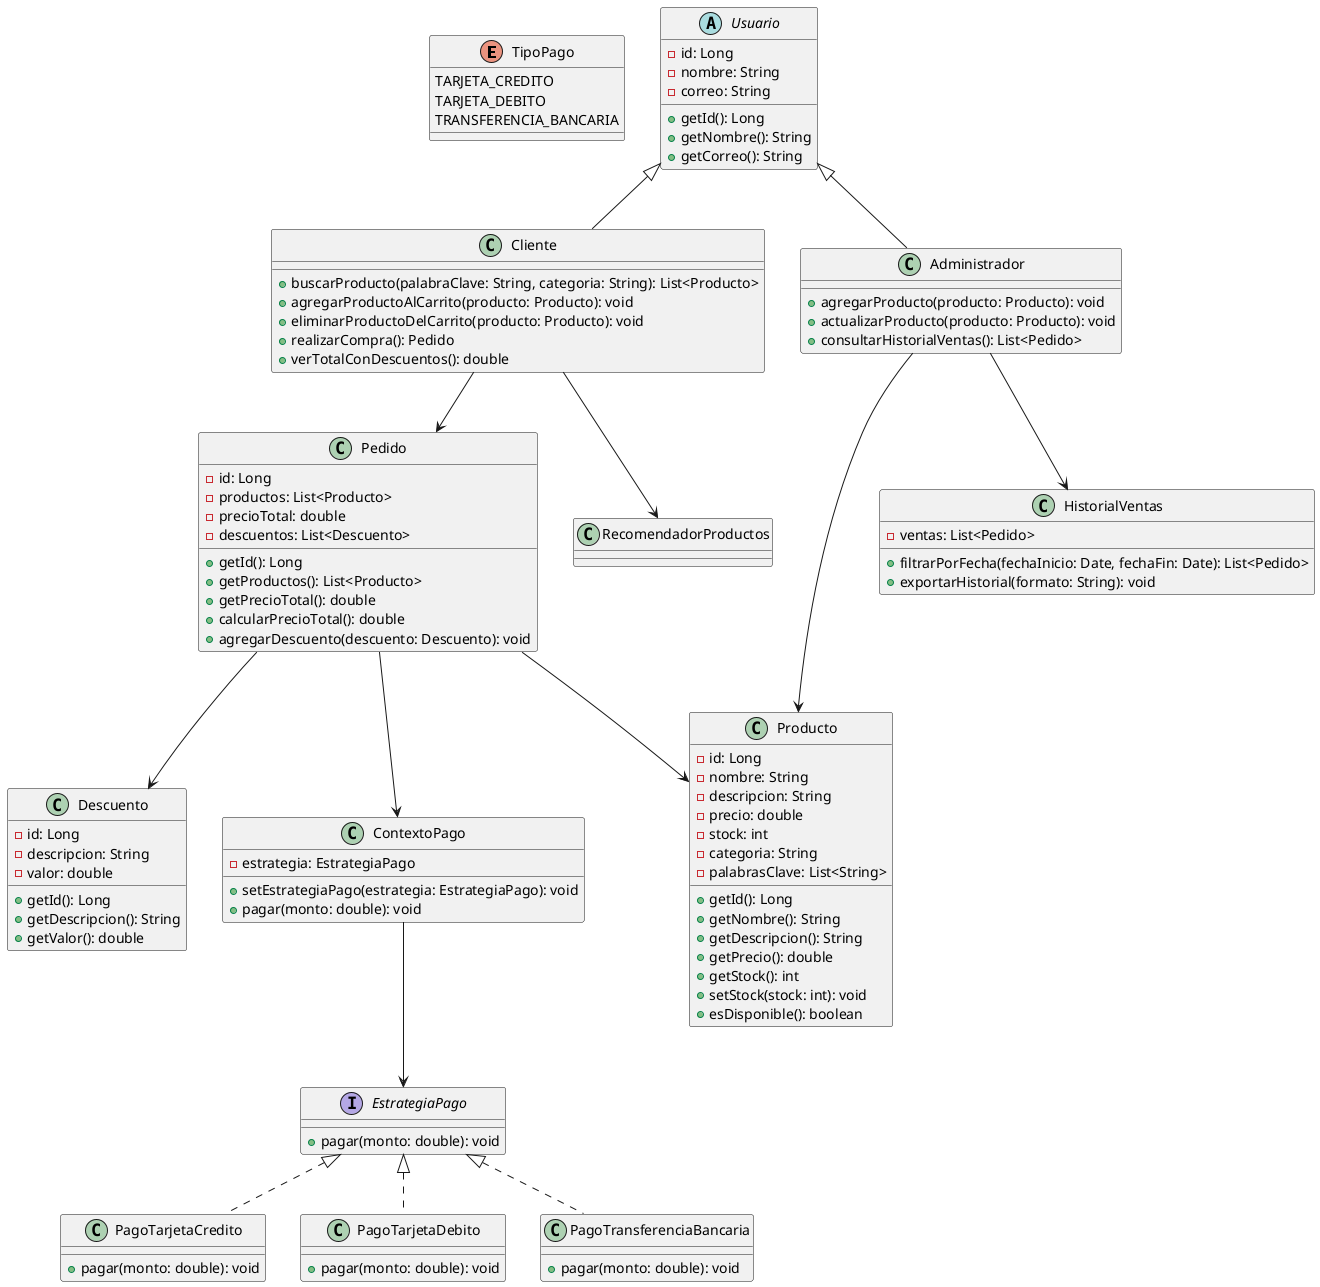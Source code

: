 @startuml iteracion1_VentaProductosLinea

' Enumeraciones
enum TipoPago {
    TARJETA_CREDITO
    TARJETA_DEBITO
    TRANSFERENCIA_BANCARIA
}

' Interfaces para patrón Strategy
interface EstrategiaPago {
    +pagar(monto: double): void
}

' Clases abstractas
abstract class Usuario {
    -id: Long
    -nombre: String
    -correo: String
    +getId(): Long
    +getNombre(): String
    +getCorreo(): String
}

' Clases concretas de Usuario
class Cliente extends Usuario {
    +buscarProducto(palabraClave: String, categoria: String): List<Producto>
    +agregarProductoAlCarrito(producto: Producto): void
    +eliminarProductoDelCarrito(producto: Producto): void
    +realizarCompra(): Pedido
    +verTotalConDescuentos(): double
}

class Administrador extends Usuario {
    +agregarProducto(producto: Producto): void
    +actualizarProducto(producto: Producto): void
    +consultarHistorialVentas(): List<Pedido>
}

' Clase Producto (Parte del patrón Composite)
class Producto {
    -id: Long
    -nombre: String
    -descripcion: String
    -precio: double
    -stock: int
    -categoria: String
    -palabrasClave: List<String>
    +getId(): Long
    +getNombre(): String
    +getDescripcion(): String
    +getPrecio(): double
    +getStock(): int
    +setStock(stock: int): void
    +esDisponible(): boolean
}

' Clase Pedido (Parte del patrón Composite)
class Pedido {
    -id: Long
    -productos: List<Producto>
    -precioTotal: double
    -descuentos: List<Descuento>
    +getId(): Long
    +getProductos(): List<Producto>
    +getPrecioTotal(): double
    +calcularPrecioTotal(): double
    +agregarDescuento(descuento: Descuento): void
}

' Clase Descuento
class Descuento {
    -id: Long
    -descripcion: String
    -valor: double
    +getId(): Long
    +getDescripcion(): String
    +getValor(): double
}

' Clase HistorialVentas (Singleton/Repository)
class HistorialVentas {
    -ventas: List<Pedido>
    +filtrarPorFecha(fechaInicio: Date, fechaFin: Date): List<Pedido>
    +exportarHistorial(formato: String): void
}

' Contexto y estrategias de pago (Patrón Strategy)
class ContextoPago {
    -estrategia: EstrategiaPago
    +setEstrategiaPago(estrategia: EstrategiaPago): void
    +pagar(monto: double): void
}

class PagoTarjetaCredito implements EstrategiaPago {
    +pagar(monto: double): void
}

class PagoTarjetaDebito implements EstrategiaPago {
    +pagar(monto: double): void
}

class PagoTransferenciaBancaria implements EstrategiaPago {
    +pagar(monto: double): void
}

' Relaciones de clases
Cliente --> Pedido
Administrador --> Producto
Pedido --> Producto
Pedido --> Descuento
Administrador --> HistorialVentas
Cliente --> RecomendadorProductos
Pedido --> ContextoPago
ContextoPago --> EstrategiaPago

@enduml
